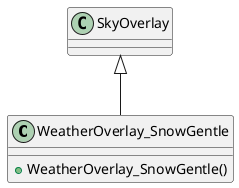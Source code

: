 @startuml
class WeatherOverlay_SnowGentle {
    + WeatherOverlay_SnowGentle()
}
SkyOverlay <|-- WeatherOverlay_SnowGentle
@enduml

